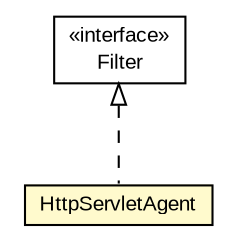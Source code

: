 #!/usr/local/bin/dot
#
# Class diagram 
# Generated by UMLGraph version R5_6-24-gf6e263 (http://www.umlgraph.org/)
#

digraph G {
	edge [fontname="arial",fontsize=10,labelfontname="arial",labelfontsize=10];
	node [fontname="arial",fontsize=10,shape=plaintext];
	nodesep=0.25;
	ranksep=0.5;
	// org.miloss.fgsms.agents.HttpServletAgent
	c686156 [label=<<table title="org.miloss.fgsms.agents.HttpServletAgent" border="0" cellborder="1" cellspacing="0" cellpadding="2" port="p" bgcolor="lemonChiffon" href="./HttpServletAgent.html">
		<tr><td><table border="0" cellspacing="0" cellpadding="1">
<tr><td align="center" balign="center"> HttpServletAgent </td></tr>
		</table></td></tr>
		</table>>, URL="./HttpServletAgent.html", fontname="arial", fontcolor="black", fontsize=10.0];
	//org.miloss.fgsms.agents.HttpServletAgent implements javax.servlet.Filter
	c686444:p -> c686156:p [dir=back,arrowtail=empty,style=dashed];
	// javax.servlet.Filter
	c686444 [label=<<table title="javax.servlet.Filter" border="0" cellborder="1" cellspacing="0" cellpadding="2" port="p" href="http://java.sun.com/j2se/1.4.2/docs/api/javax/servlet/Filter.html">
		<tr><td><table border="0" cellspacing="0" cellpadding="1">
<tr><td align="center" balign="center"> &#171;interface&#187; </td></tr>
<tr><td align="center" balign="center"> Filter </td></tr>
		</table></td></tr>
		</table>>, URL="http://java.sun.com/j2se/1.4.2/docs/api/javax/servlet/Filter.html", fontname="arial", fontcolor="black", fontsize=10.0];
}

